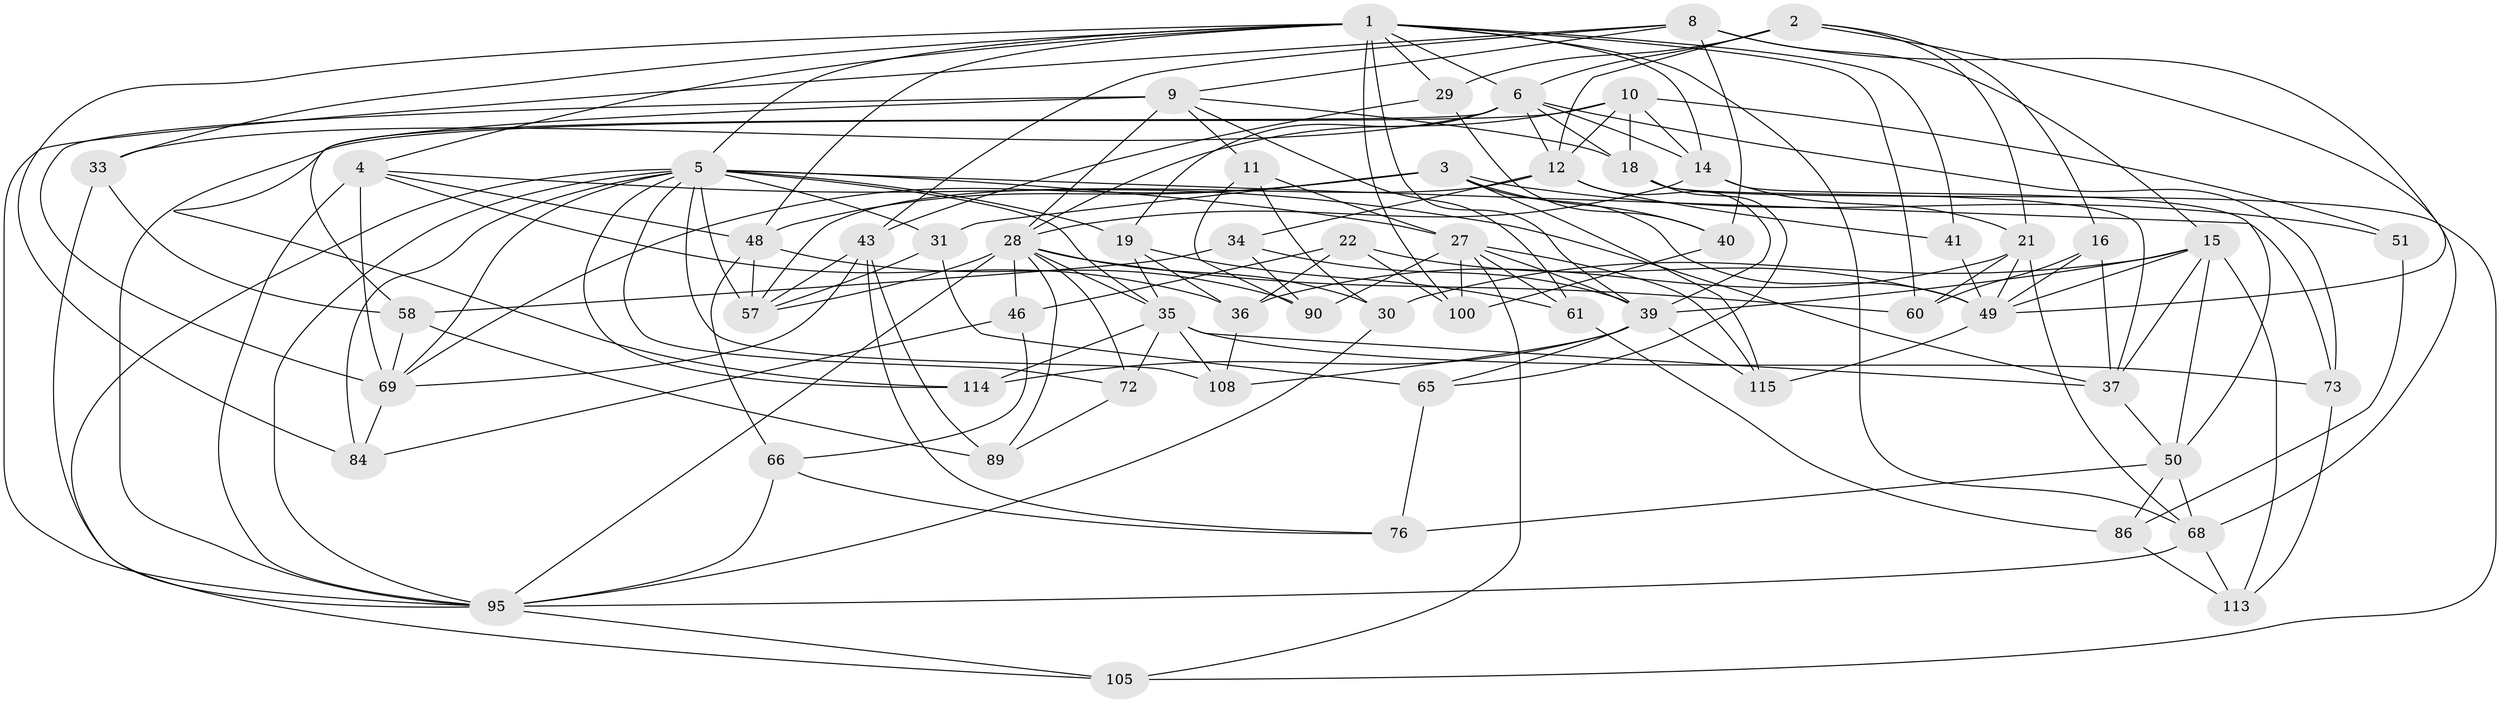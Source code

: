 // original degree distribution, {4: 1.0}
// Generated by graph-tools (version 1.1) at 2025/16/03/09/25 04:16:24]
// undirected, 59 vertices, 166 edges
graph export_dot {
graph [start="1"]
  node [color=gray90,style=filled];
  1 [super="+20+13+78"];
  2 [super="+91"];
  3 [super="+88+101"];
  4 [super="+23"];
  5 [super="+54+25+64+17"];
  6 [super="+47+7+55"];
  8 [super="+45"];
  9 [super="+83+87"];
  10 [super="+52"];
  11;
  12 [super="+53+82"];
  14 [super="+70"];
  15 [super="+107+24"];
  16;
  18 [super="+77"];
  19 [super="+94"];
  21 [super="+42"];
  22;
  27 [super="+32+38"];
  28 [super="+85+63"];
  29;
  30;
  31;
  33;
  34;
  35 [super="+67+96"];
  36 [super="+102"];
  37 [super="+71"];
  39 [super="+116+44+79"];
  40;
  41;
  43 [super="+56"];
  46;
  48 [super="+111"];
  49 [super="+103+99"];
  50 [super="+112"];
  51;
  57 [super="+62+98"];
  58 [super="+80+97"];
  60;
  61;
  65;
  66;
  68 [super="+75"];
  69 [super="+104+92"];
  72;
  73;
  76;
  84;
  86;
  89;
  90;
  95 [super="+109"];
  100;
  105;
  108;
  113;
  114;
  115;
  1 -- 60;
  1 -- 100;
  1 -- 4;
  1 -- 5 [weight=2];
  1 -- 84;
  1 -- 41;
  1 -- 29;
  1 -- 68;
  1 -- 48;
  1 -- 39;
  1 -- 14;
  1 -- 6;
  1 -- 33;
  2 -- 49;
  2 -- 21;
  2 -- 12;
  2 -- 16;
  2 -- 29;
  2 -- 6;
  3 -- 51 [weight=2];
  3 -- 31;
  3 -- 40;
  3 -- 115;
  3 -- 48;
  3 -- 69;
  3 -- 49;
  4 -- 69;
  4 -- 48;
  4 -- 36;
  4 -- 37;
  4 -- 95;
  5 -- 114;
  5 -- 35;
  5 -- 72;
  5 -- 27;
  5 -- 19;
  5 -- 73;
  5 -- 108;
  5 -- 105;
  5 -- 84;
  5 -- 57 [weight=2];
  5 -- 31;
  5 -- 69;
  5 -- 95;
  6 -- 18;
  6 -- 58 [weight=4];
  6 -- 33;
  6 -- 19;
  6 -- 12;
  6 -- 73;
  6 -- 14;
  8 -- 15;
  8 -- 43;
  8 -- 40;
  8 -- 68;
  8 -- 9;
  8 -- 95;
  9 -- 69 [weight=2];
  9 -- 18;
  9 -- 28;
  9 -- 61;
  9 -- 114;
  9 -- 11;
  10 -- 51;
  10 -- 12;
  10 -- 95;
  10 -- 18;
  10 -- 28;
  10 -- 14;
  11 -- 90;
  11 -- 30;
  11 -- 27;
  12 -- 34;
  12 -- 41 [weight=2];
  12 -- 57;
  12 -- 39;
  14 -- 50;
  14 -- 28;
  14 -- 21;
  15 -- 50;
  15 -- 113;
  15 -- 39 [weight=2];
  15 -- 49;
  15 -- 37;
  15 -- 30;
  16 -- 60;
  16 -- 37;
  16 -- 49;
  18 -- 65;
  18 -- 37;
  18 -- 105;
  19 -- 35;
  19 -- 36 [weight=2];
  19 -- 61;
  21 -- 68;
  21 -- 60;
  21 -- 36;
  21 -- 49;
  22 -- 46;
  22 -- 100;
  22 -- 49;
  22 -- 36;
  27 -- 105;
  27 -- 115;
  27 -- 100;
  27 -- 61;
  27 -- 90;
  27 -- 39;
  28 -- 72;
  28 -- 89;
  28 -- 95;
  28 -- 30;
  28 -- 60;
  28 -- 46;
  28 -- 57 [weight=2];
  28 -- 35;
  29 -- 40;
  29 -- 43;
  30 -- 95;
  31 -- 57;
  31 -- 65;
  33 -- 95;
  33 -- 58;
  34 -- 90;
  34 -- 58;
  34 -- 39;
  35 -- 72;
  35 -- 73;
  35 -- 37;
  35 -- 108;
  35 -- 114;
  36 -- 108;
  37 -- 50;
  39 -- 65;
  39 -- 114;
  39 -- 115;
  39 -- 108;
  40 -- 100;
  41 -- 49;
  43 -- 89;
  43 -- 76;
  43 -- 57;
  43 -- 69;
  46 -- 66;
  46 -- 84;
  48 -- 66;
  48 -- 90;
  48 -- 57;
  49 -- 115;
  50 -- 76;
  50 -- 68;
  50 -- 86;
  51 -- 86;
  58 -- 89;
  58 -- 69;
  61 -- 86;
  65 -- 76;
  66 -- 76;
  66 -- 95;
  68 -- 113;
  68 -- 95;
  69 -- 84;
  72 -- 89;
  73 -- 113;
  86 -- 113;
  95 -- 105;
}
